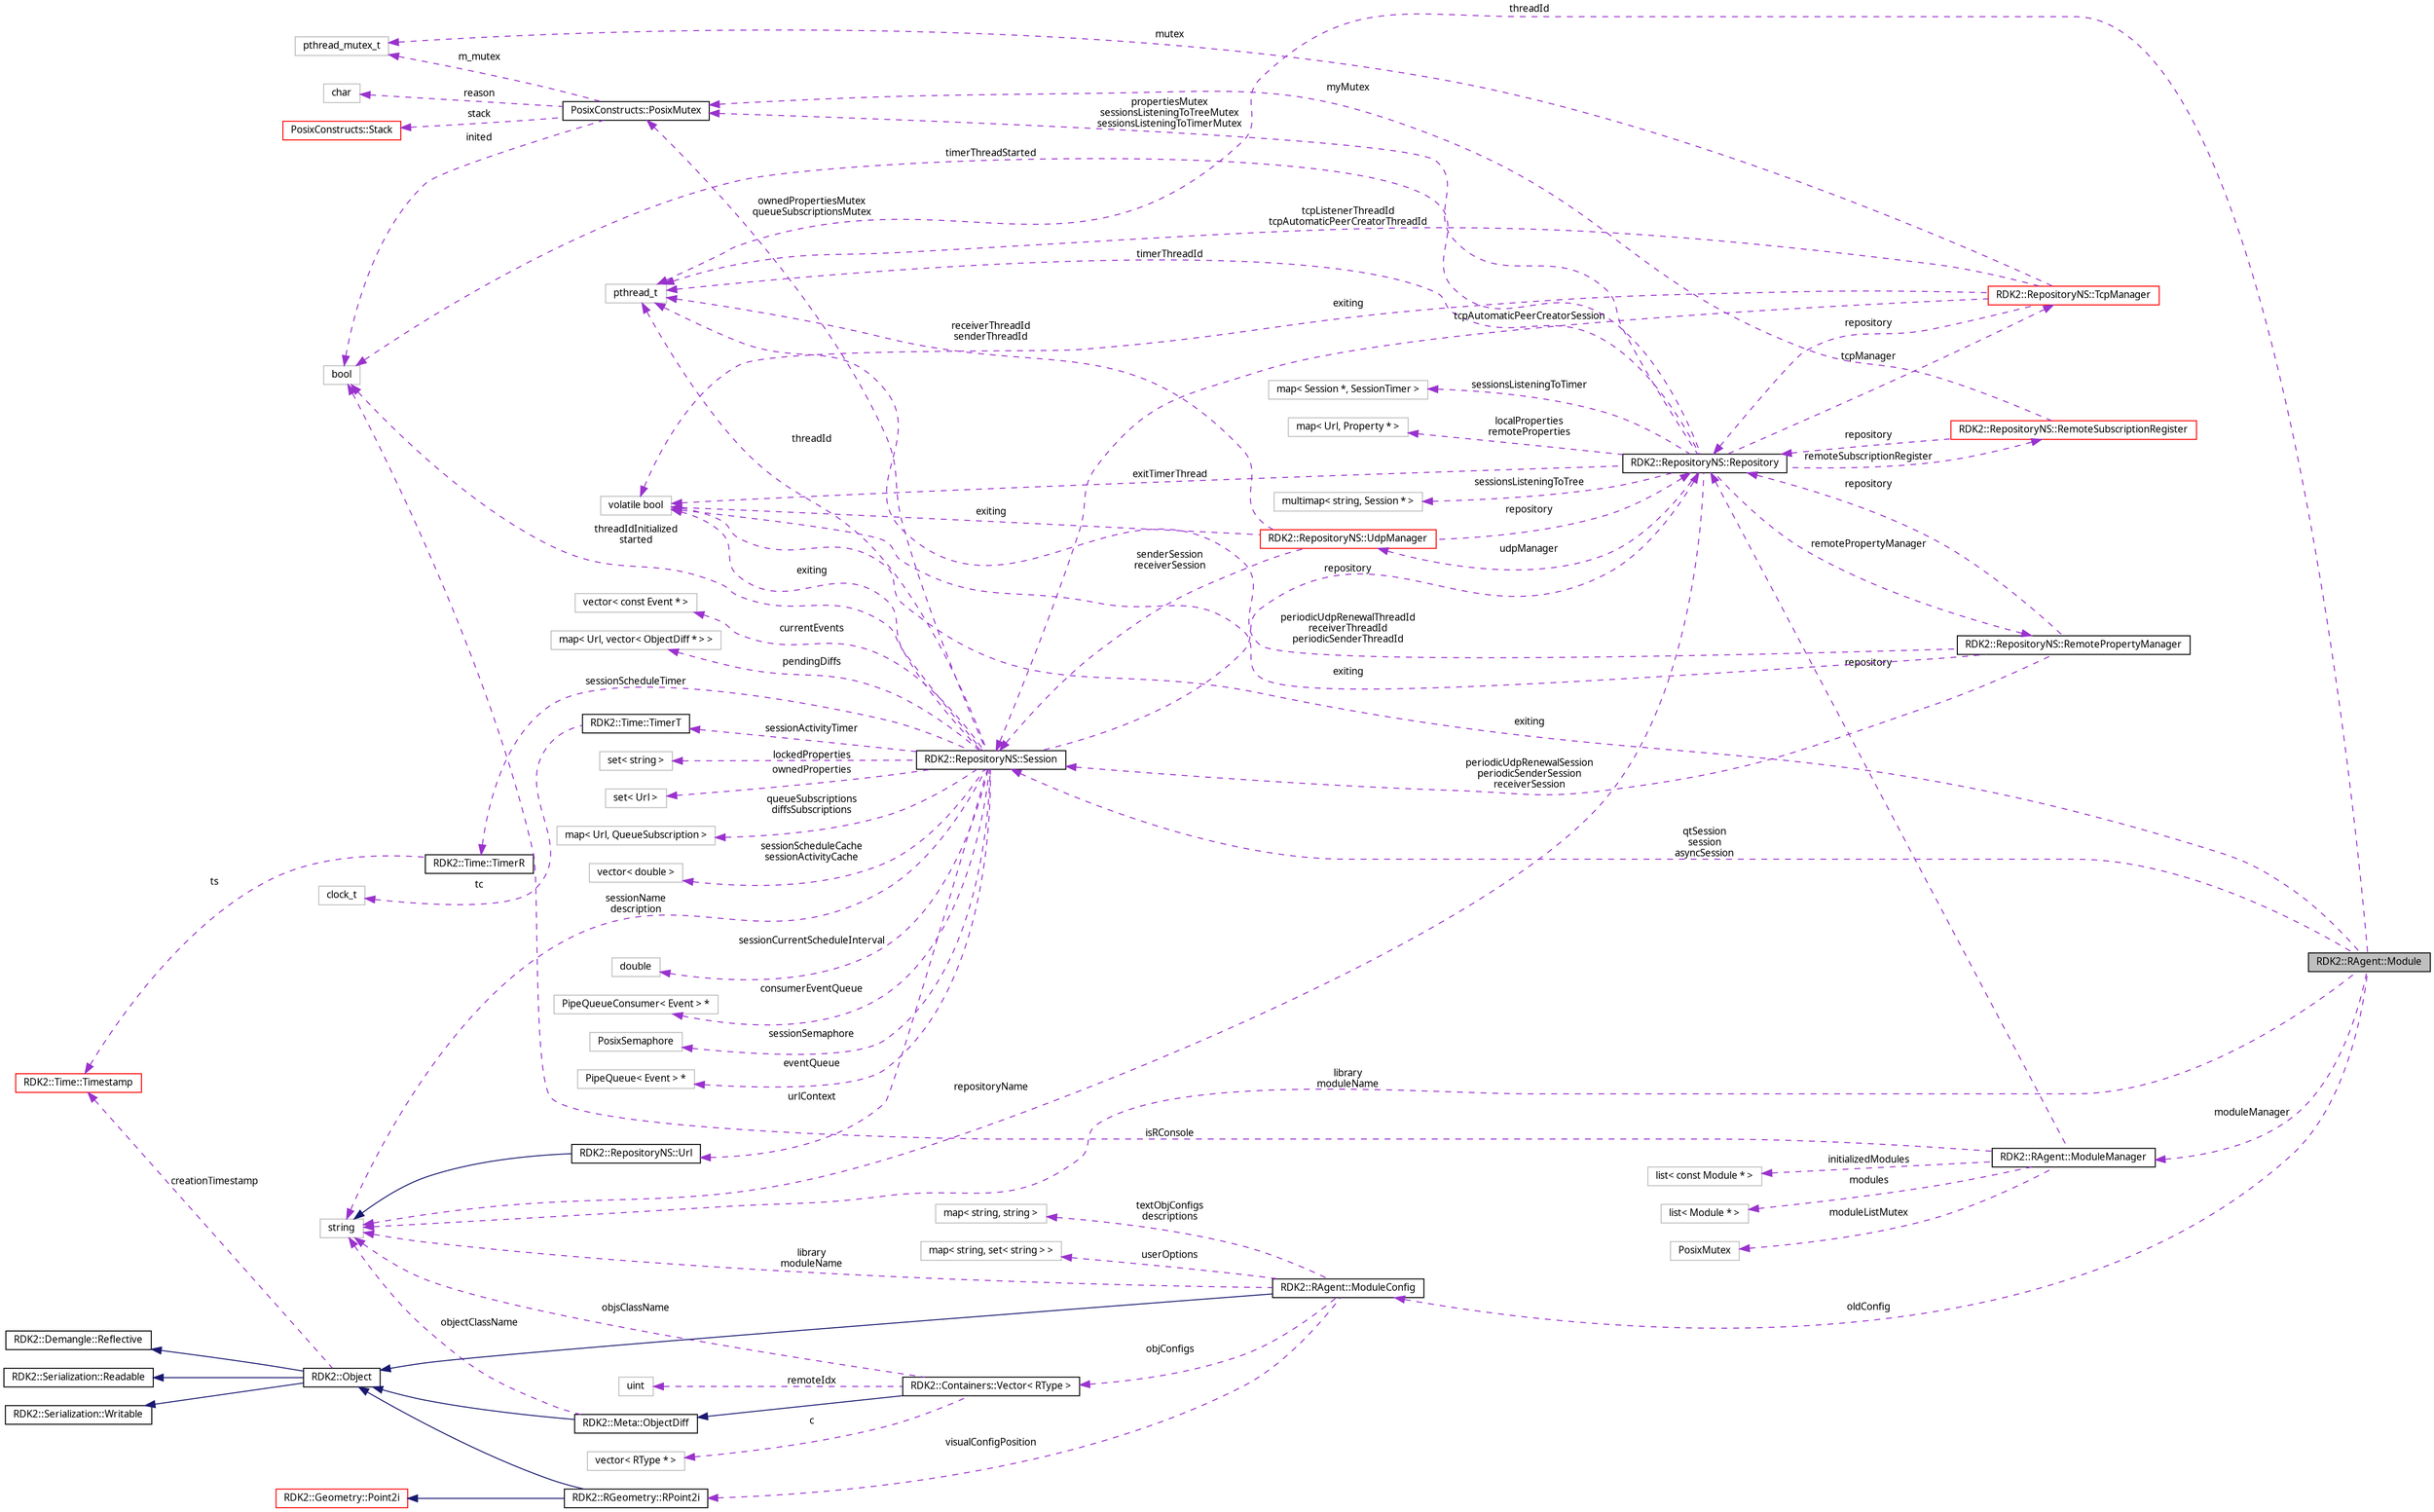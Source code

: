 digraph G
{
  edge [fontname="FreeSans.ttf",fontsize=10,labelfontname="FreeSans.ttf",labelfontsize=10];
  node [fontname="FreeSans.ttf",fontsize=10,shape=record];
  rankdir=LR;
  Node1 [label="RDK2::RAgent::Module",height=0.2,width=0.4,color="black", fillcolor="grey75", style="filled" fontcolor="black"];
  Node2 -> Node1 [dir=back,color="darkorchid3",fontsize=10,style="dashed",label="library\nmoduleName",fontname="FreeSans.ttf"];
  Node2 [label="string",height=0.2,width=0.4,color="grey75", fillcolor="white", style="filled"];
  Node3 -> Node1 [dir=back,color="darkorchid3",fontsize=10,style="dashed",label="threadId",fontname="FreeSans.ttf"];
  Node3 [label="pthread_t",height=0.2,width=0.4,color="grey75", fillcolor="white", style="filled"];
  Node4 -> Node1 [dir=back,color="darkorchid3",fontsize=10,style="dashed",label="qtSession\nsession\nasyncSession",fontname="FreeSans.ttf"];
  Node4 [label="RDK2::RepositoryNS::Session",height=0.2,width=0.4,color="black", fillcolor="white", style="filled",URL="$class_r_d_k2_1_1_repository_n_s_1_1_session.html",tooltip="The Session is The Way you have to access the repository."];
  Node2 -> Node4 [dir=back,color="darkorchid3",fontsize=10,style="dashed",label="sessionName\ndescription",fontname="FreeSans.ttf"];
  Node5 -> Node4 [dir=back,color="darkorchid3",fontsize=10,style="dashed",label="sessionCurrentScheduleInterval",fontname="FreeSans.ttf"];
  Node5 [label="double",height=0.2,width=0.4,color="grey75", fillcolor="white", style="filled"];
  Node6 -> Node4 [dir=back,color="darkorchid3",fontsize=10,style="dashed",label="consumerEventQueue",fontname="FreeSans.ttf"];
  Node6 [label="PipeQueueConsumer\< Event \> *",height=0.2,width=0.4,color="grey75", fillcolor="white", style="filled"];
  Node7 -> Node4 [dir=back,color="darkorchid3",fontsize=10,style="dashed",label="sessionSemaphore",fontname="FreeSans.ttf"];
  Node7 [label="PosixSemaphore",height=0.2,width=0.4,color="grey75", fillcolor="white", style="filled"];
  Node8 -> Node4 [dir=back,color="darkorchid3",fontsize=10,style="dashed",label="eventQueue",fontname="FreeSans.ttf"];
  Node8 [label="PipeQueue\< Event \> *",height=0.2,width=0.4,color="grey75", fillcolor="white", style="filled"];
  Node9 -> Node4 [dir=back,color="darkorchid3",fontsize=10,style="dashed",label="currentEvents",fontname="FreeSans.ttf"];
  Node9 [label="vector\< const Event * \>",height=0.2,width=0.4,color="grey75", fillcolor="white", style="filled"];
  Node10 -> Node4 [dir=back,color="darkorchid3",fontsize=10,style="dashed",label="pendingDiffs",fontname="FreeSans.ttf"];
  Node10 [label="map\< Url, vector\< ObjectDiff * \> \>",height=0.2,width=0.4,color="grey75", fillcolor="white", style="filled"];
  Node11 -> Node4 [dir=back,color="darkorchid3",fontsize=10,style="dashed",label="urlContext",fontname="FreeSans.ttf"];
  Node11 [label="RDK2::RepositoryNS::Url",height=0.2,width=0.4,color="black", fillcolor="white", style="filled",URL="$class_r_d_k2_1_1_repository_n_s_1_1_url.html"];
  Node2 -> Node11 [dir=back,color="midnightblue",fontsize=10,style="solid",fontname="FreeSans.ttf"];
  Node12 -> Node4 [dir=back,color="darkorchid3",fontsize=10,style="dashed",label="sessionScheduleTimer",fontname="FreeSans.ttf"];
  Node12 [label="RDK2::Time::TimerR",height=0.2,width=0.4,color="black", fillcolor="white", style="filled",URL="$class_r_d_k2_1_1_time_1_1_timer_r.html",tooltip="This measures the real time."];
  Node13 -> Node12 [dir=back,color="darkorchid3",fontsize=10,style="dashed",label="ts",fontname="FreeSans.ttf"];
  Node13 [label="RDK2::Time::Timestamp",height=0.2,width=0.4,color="red", fillcolor="white", style="filled",URL="$struct_r_d_k2_1_1_time_1_1_timestamp.html"];
  Node14 -> Node4 [dir=back,color="darkorchid3",fontsize=10,style="dashed",label="repository",fontname="FreeSans.ttf"];
  Node14 [label="RDK2::RepositoryNS::Repository",height=0.2,width=0.4,color="black", fillcolor="white", style="filled",URL="$class_r_d_k2_1_1_repository_n_s_1_1_repository.html"];
  Node15 -> Node14 [dir=back,color="darkorchid3",fontsize=10,style="dashed",label="udpManager",fontname="FreeSans.ttf"];
  Node15 [label="RDK2::RepositoryNS::UdpManager",height=0.2,width=0.4,color="red", fillcolor="white", style="filled",URL="$class_r_d_k2_1_1_repository_n_s_1_1_udp_manager.html"];
  Node14 -> Node15 [dir=back,color="darkorchid3",fontsize=10,style="dashed",label="repository",fontname="FreeSans.ttf"];
  Node3 -> Node15 [dir=back,color="darkorchid3",fontsize=10,style="dashed",label="receiverThreadId\nsenderThreadId",fontname="FreeSans.ttf"];
  Node4 -> Node15 [dir=back,color="darkorchid3",fontsize=10,style="dashed",label="senderSession\nreceiverSession",fontname="FreeSans.ttf"];
  Node16 -> Node15 [dir=back,color="darkorchid3",fontsize=10,style="dashed",label="exiting",fontname="FreeSans.ttf"];
  Node16 [label="volatile bool",height=0.2,width=0.4,color="grey75", fillcolor="white", style="filled"];
  Node17 -> Node14 [dir=back,color="darkorchid3",fontsize=10,style="dashed",label="localProperties\nremoteProperties",fontname="FreeSans.ttf"];
  Node17 [label="map\< Url, Property * \>",height=0.2,width=0.4,color="grey75", fillcolor="white", style="filled"];
  Node2 -> Node14 [dir=back,color="darkorchid3",fontsize=10,style="dashed",label="repositoryName",fontname="FreeSans.ttf"];
  Node18 -> Node14 [dir=back,color="darkorchid3",fontsize=10,style="dashed",label="remoteSubscriptionRegister",fontname="FreeSans.ttf"];
  Node18 [label="RDK2::RepositoryNS::RemoteSubscriptionRegister",height=0.2,width=0.4,color="red", fillcolor="white", style="filled",URL="$class_r_d_k2_1_1_repository_n_s_1_1_remote_subscription_register.html"];
  Node14 -> Node18 [dir=back,color="darkorchid3",fontsize=10,style="dashed",label="repository",fontname="FreeSans.ttf"];
  Node19 -> Node18 [dir=back,color="darkorchid3",fontsize=10,style="dashed",label="myMutex",fontname="FreeSans.ttf"];
  Node19 [label="PosixConstructs::PosixMutex",height=0.2,width=0.4,color="black", fillcolor="white", style="filled",URL="$class_posix_constructs_1_1_posix_mutex.html",tooltip="Note: a mutex locked by a thread MUST be unlocked by the same thread."];
  Node20 -> Node19 [dir=back,color="darkorchid3",fontsize=10,style="dashed",label="reason",fontname="FreeSans.ttf"];
  Node20 [label="char",height=0.2,width=0.4,color="grey75", fillcolor="white", style="filled"];
  Node21 -> Node19 [dir=back,color="darkorchid3",fontsize=10,style="dashed",label="m_mutex",fontname="FreeSans.ttf"];
  Node21 [label="pthread_mutex_t",height=0.2,width=0.4,color="grey75", fillcolor="white", style="filled"];
  Node22 -> Node19 [dir=back,color="darkorchid3",fontsize=10,style="dashed",label="inited",fontname="FreeSans.ttf"];
  Node22 [label="bool",height=0.2,width=0.4,color="grey75", fillcolor="white", style="filled"];
  Node23 -> Node19 [dir=back,color="darkorchid3",fontsize=10,style="dashed",label="stack",fontname="FreeSans.ttf"];
  Node23 [label="PosixConstructs::Stack",height=0.2,width=0.4,color="red", fillcolor="white", style="filled",URL="$struct_posix_constructs_1_1_stack.html"];
  Node3 -> Node14 [dir=back,color="darkorchid3",fontsize=10,style="dashed",label="timerThreadId",fontname="FreeSans.ttf"];
  Node24 -> Node14 [dir=back,color="darkorchid3",fontsize=10,style="dashed",label="sessionsListeningToTree",fontname="FreeSans.ttf"];
  Node24 [label="multimap\< string, Session * \>",height=0.2,width=0.4,color="grey75", fillcolor="white", style="filled"];
  Node22 -> Node14 [dir=back,color="darkorchid3",fontsize=10,style="dashed",label="timerThreadStarted",fontname="FreeSans.ttf"];
  Node25 -> Node14 [dir=back,color="darkorchid3",fontsize=10,style="dashed",label="remotePropertyManager",fontname="FreeSans.ttf"];
  Node25 [label="RDK2::RepositoryNS::RemotePropertyManager",height=0.2,width=0.4,color="black", fillcolor="white", style="filled",URL="$class_r_d_k2_1_1_repository_n_s_1_1_remote_property_manager.html"];
  Node14 -> Node25 [dir=back,color="darkorchid3",fontsize=10,style="dashed",label="repository",fontname="FreeSans.ttf"];
  Node3 -> Node25 [dir=back,color="darkorchid3",fontsize=10,style="dashed",label="periodicUdpRenewalThreadId\nreceiverThreadId\nperiodicSenderThreadId",fontname="FreeSans.ttf"];
  Node4 -> Node25 [dir=back,color="darkorchid3",fontsize=10,style="dashed",label="periodicUdpRenewalSession\nperiodicSenderSession\nreceiverSession",fontname="FreeSans.ttf"];
  Node16 -> Node25 [dir=back,color="darkorchid3",fontsize=10,style="dashed",label="exiting",fontname="FreeSans.ttf"];
  Node19 -> Node14 [dir=back,color="darkorchid3",fontsize=10,style="dashed",label="propertiesMutex\nsessionsListeningToTreeMutex\nsessionsListeningToTimerMutex",fontname="FreeSans.ttf"];
  Node26 -> Node14 [dir=back,color="darkorchid3",fontsize=10,style="dashed",label="tcpManager",fontname="FreeSans.ttf"];
  Node26 [label="RDK2::RepositoryNS::TcpManager",height=0.2,width=0.4,color="red", fillcolor="white", style="filled",URL="$class_r_d_k2_1_1_repository_n_s_1_1_tcp_manager.html"];
  Node21 -> Node26 [dir=back,color="darkorchid3",fontsize=10,style="dashed",label="mutex",fontname="FreeSans.ttf"];
  Node14 -> Node26 [dir=back,color="darkorchid3",fontsize=10,style="dashed",label="repository",fontname="FreeSans.ttf"];
  Node3 -> Node26 [dir=back,color="darkorchid3",fontsize=10,style="dashed",label="tcpListenerThreadId\ntcpAutomaticPeerCreatorThreadId",fontname="FreeSans.ttf"];
  Node4 -> Node26 [dir=back,color="darkorchid3",fontsize=10,style="dashed",label="tcpAutomaticPeerCreatorSession",fontname="FreeSans.ttf"];
  Node16 -> Node26 [dir=back,color="darkorchid3",fontsize=10,style="dashed",label="exiting",fontname="FreeSans.ttf"];
  Node27 -> Node14 [dir=back,color="darkorchid3",fontsize=10,style="dashed",label="sessionsListeningToTimer",fontname="FreeSans.ttf"];
  Node27 [label="map\< Session *, SessionTimer \>",height=0.2,width=0.4,color="grey75", fillcolor="white", style="filled"];
  Node16 -> Node14 [dir=back,color="darkorchid3",fontsize=10,style="dashed",label="exitTimerThread",fontname="FreeSans.ttf"];
  Node28 -> Node4 [dir=back,color="darkorchid3",fontsize=10,style="dashed",label="sessionActivityTimer",fontname="FreeSans.ttf"];
  Node28 [label="RDK2::Time::TimerT",height=0.2,width=0.4,color="black", fillcolor="white", style="filled",URL="$class_r_d_k2_1_1_time_1_1_timer_t.html",tooltip="This measures the thread time."];
  Node29 -> Node28 [dir=back,color="darkorchid3",fontsize=10,style="dashed",label="tc",fontname="FreeSans.ttf"];
  Node29 [label="clock_t",height=0.2,width=0.4,color="grey75", fillcolor="white", style="filled"];
  Node3 -> Node4 [dir=back,color="darkorchid3",fontsize=10,style="dashed",label="threadId",fontname="FreeSans.ttf"];
  Node22 -> Node4 [dir=back,color="darkorchid3",fontsize=10,style="dashed",label="threadIdInitialized\nstarted",fontname="FreeSans.ttf"];
  Node30 -> Node4 [dir=back,color="darkorchid3",fontsize=10,style="dashed",label="lockedProperties",fontname="FreeSans.ttf"];
  Node30 [label="set\< string \>",height=0.2,width=0.4,color="grey75", fillcolor="white", style="filled"];
  Node19 -> Node4 [dir=back,color="darkorchid3",fontsize=10,style="dashed",label="ownedPropertiesMutex\nqueueSubscriptionsMutex",fontname="FreeSans.ttf"];
  Node31 -> Node4 [dir=back,color="darkorchid3",fontsize=10,style="dashed",label="ownedProperties",fontname="FreeSans.ttf"];
  Node31 [label="set\< Url \>",height=0.2,width=0.4,color="grey75", fillcolor="white", style="filled"];
  Node32 -> Node4 [dir=back,color="darkorchid3",fontsize=10,style="dashed",label="queueSubscriptions\ndiffsSubscriptions",fontname="FreeSans.ttf"];
  Node32 [label="map\< Url, QueueSubscription \>",height=0.2,width=0.4,color="grey75", fillcolor="white", style="filled"];
  Node16 -> Node4 [dir=back,color="darkorchid3",fontsize=10,style="dashed",label="exiting",fontname="FreeSans.ttf"];
  Node33 -> Node4 [dir=back,color="darkorchid3",fontsize=10,style="dashed",label="sessionScheduleCache\nsessionActivityCache",fontname="FreeSans.ttf"];
  Node33 [label="vector\< double \>",height=0.2,width=0.4,color="grey75", fillcolor="white", style="filled"];
  Node34 -> Node1 [dir=back,color="darkorchid3",fontsize=10,style="dashed",label="oldConfig",fontname="FreeSans.ttf"];
  Node34 [label="RDK2::RAgent::ModuleConfig",height=0.2,width=0.4,color="black", fillcolor="white", style="filled",URL="$class_r_d_k2_1_1_r_agent_1_1_module_config.html"];
  Node35 -> Node34 [dir=back,color="midnightblue",fontsize=10,style="solid",fontname="FreeSans.ttf"];
  Node35 [label="RDK2::Object",height=0.2,width=0.4,color="black", fillcolor="white", style="filled",URL="$class_r_d_k2_1_1_object.html"];
  Node36 -> Node35 [dir=back,color="midnightblue",fontsize=10,style="solid",fontname="FreeSans.ttf"];
  Node36 [label="RDK2::Serialization::Readable",height=0.2,width=0.4,color="black", fillcolor="white", style="filled",URL="$class_r_d_k2_1_1_serialization_1_1_readable.html",tooltip="A Readable object is one that implements a deserialization procedure."];
  Node37 -> Node35 [dir=back,color="midnightblue",fontsize=10,style="solid",fontname="FreeSans.ttf"];
  Node37 [label="RDK2::Serialization::Writable",height=0.2,width=0.4,color="black", fillcolor="white", style="filled",URL="$class_r_d_k2_1_1_serialization_1_1_writable.html"];
  Node38 -> Node35 [dir=back,color="midnightblue",fontsize=10,style="solid",fontname="FreeSans.ttf"];
  Node38 [label="RDK2::Demangle::Reflective",height=0.2,width=0.4,color="black", fillcolor="white", style="filled",URL="$struct_r_d_k2_1_1_demangle_1_1_reflective.html"];
  Node13 -> Node35 [dir=back,color="darkorchid3",fontsize=10,style="dashed",label="creationTimestamp",fontname="FreeSans.ttf"];
  Node2 -> Node34 [dir=back,color="darkorchid3",fontsize=10,style="dashed",label="library\nmoduleName",fontname="FreeSans.ttf"];
  Node39 -> Node34 [dir=back,color="darkorchid3",fontsize=10,style="dashed",label="visualConfigPosition",fontname="FreeSans.ttf"];
  Node39 [label="RDK2::RGeometry::RPoint2i",height=0.2,width=0.4,color="black", fillcolor="white", style="filled",URL="$struct_r_d_k2_1_1_r_geometry_1_1_r_point2i.html"];
  Node35 -> Node39 [dir=back,color="midnightblue",fontsize=10,style="solid",fontname="FreeSans.ttf"];
  Node40 -> Node39 [dir=back,color="midnightblue",fontsize=10,style="solid",fontname="FreeSans.ttf"];
  Node40 [label="RDK2::Geometry::Point2i",height=0.2,width=0.4,color="red", fillcolor="white", style="filled",URL="$struct_r_d_k2_1_1_geometry_1_1_point2.html"];
  Node41 -> Node34 [dir=back,color="darkorchid3",fontsize=10,style="dashed",label="objConfigs",fontname="FreeSans.ttf"];
  Node41 [label="RDK2::Containers::Vector\< RType \>",height=0.2,width=0.4,color="black", fillcolor="white", style="filled",URL="$class_r_d_k2_1_1_containers_1_1_vector.html",tooltip="Il vero container e&#39; un membro: e&#39; piu&#39; facile fare tutto in modo corretto..."];
  Node42 -> Node41 [dir=back,color="midnightblue",fontsize=10,style="solid",fontname="FreeSans.ttf"];
  Node42 [label="RDK2::Meta::ObjectDiff",height=0.2,width=0.4,color="black", fillcolor="white", style="filled",URL="$struct_r_d_k2_1_1_meta_1_1_object_diff.html"];
  Node35 -> Node42 [dir=back,color="midnightblue",fontsize=10,style="solid",fontname="FreeSans.ttf"];
  Node2 -> Node42 [dir=back,color="darkorchid3",fontsize=10,style="dashed",label="objectClassName",fontname="FreeSans.ttf"];
  Node2 -> Node41 [dir=back,color="darkorchid3",fontsize=10,style="dashed",label="objsClassName",fontname="FreeSans.ttf"];
  Node43 -> Node41 [dir=back,color="darkorchid3",fontsize=10,style="dashed",label="c",fontname="FreeSans.ttf"];
  Node43 [label="vector\< RType * \>",height=0.2,width=0.4,color="grey75", fillcolor="white", style="filled"];
  Node44 -> Node41 [dir=back,color="darkorchid3",fontsize=10,style="dashed",label="remoteIdx",fontname="FreeSans.ttf"];
  Node44 [label="uint",height=0.2,width=0.4,color="grey75", fillcolor="white", style="filled"];
  Node45 -> Node34 [dir=back,color="darkorchid3",fontsize=10,style="dashed",label="textObjConfigs\ndescriptions",fontname="FreeSans.ttf"];
  Node45 [label="map\< string, string \>",height=0.2,width=0.4,color="grey75", fillcolor="white", style="filled"];
  Node46 -> Node34 [dir=back,color="darkorchid3",fontsize=10,style="dashed",label="userOptions",fontname="FreeSans.ttf"];
  Node46 [label="map\< string, set\< string \> \>",height=0.2,width=0.4,color="grey75", fillcolor="white", style="filled"];
  Node47 -> Node1 [dir=back,color="darkorchid3",fontsize=10,style="dashed",label="moduleManager",fontname="FreeSans.ttf"];
  Node47 [label="RDK2::RAgent::ModuleManager",height=0.2,width=0.4,color="black", fillcolor="white", style="filled",URL="$class_r_d_k2_1_1_r_agent_1_1_module_manager.html"];
  Node48 -> Node47 [dir=back,color="darkorchid3",fontsize=10,style="dashed",label="modules",fontname="FreeSans.ttf"];
  Node48 [label="list\< Module * \>",height=0.2,width=0.4,color="grey75", fillcolor="white", style="filled"];
  Node14 -> Node47 [dir=back,color="darkorchid3",fontsize=10,style="dashed",label="repository",fontname="FreeSans.ttf"];
  Node49 -> Node47 [dir=back,color="darkorchid3",fontsize=10,style="dashed",label="moduleListMutex",fontname="FreeSans.ttf"];
  Node49 [label="PosixMutex",height=0.2,width=0.4,color="grey75", fillcolor="white", style="filled"];
  Node50 -> Node47 [dir=back,color="darkorchid3",fontsize=10,style="dashed",label="initializedModules",fontname="FreeSans.ttf"];
  Node50 [label="list\< const Module * \>",height=0.2,width=0.4,color="grey75", fillcolor="white", style="filled"];
  Node22 -> Node47 [dir=back,color="darkorchid3",fontsize=10,style="dashed",label="isRConsole",fontname="FreeSans.ttf"];
  Node16 -> Node1 [dir=back,color="darkorchid3",fontsize=10,style="dashed",label="exiting",fontname="FreeSans.ttf"];
}
